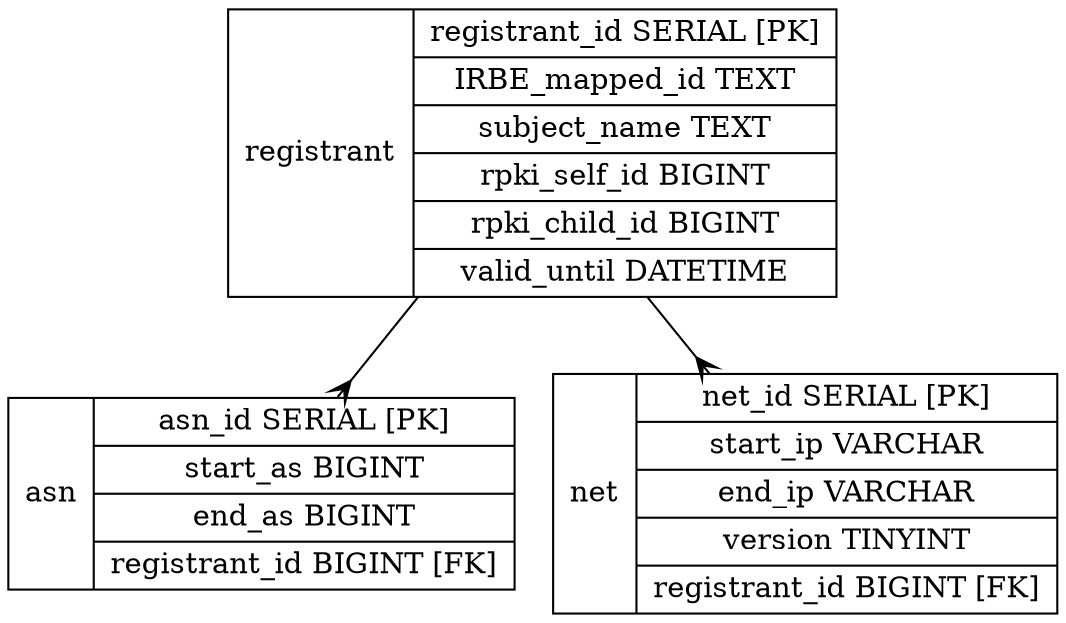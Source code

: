 // Automatically generated from irdbd.sql

digraph test {
	edge [arrowtail=none, arrowhead=crow];
	graph [ratio=fill, overlap=false, bgcolor=white];
	node [label="\N", fillcolor=white, shape=record, style=filled];
	registrant [label="registrant|{registrant_id\ SERIAL\ \[PK\]|IRBE_mapped_id\ TEXT|subject_name\ TEXT|rpki_self_id\ BIGINT|rpki_child_id\ BIGINT|valid_until\ DATETIME}"];
	asn [label="asn|{asn_id\ SERIAL\ \[PK\]|start_as\ BIGINT|end_as\ BIGINT|registrant_id\ BIGINT\ \[FK\]}"];
	net [label="net|{net_id\ SERIAL\ \[PK\]|start_ip\ VARCHAR|end_ip\ VARCHAR|version\ TINYINT|registrant_id\ BIGINT\ \[FK\]}"];
	registrant -> asn;
	registrant -> net;
}
